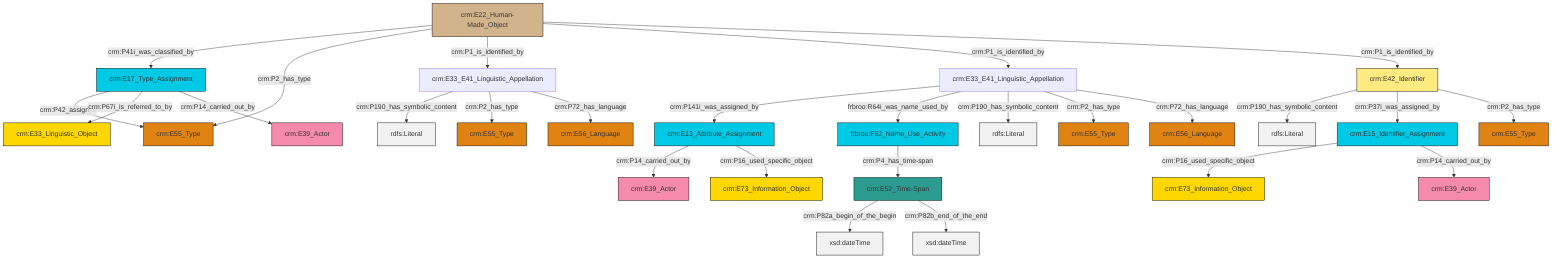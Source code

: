 graph TD
classDef Literal fill:#f2f2f2,stroke:#000000;
classDef CRM_Entity fill:#FFFFFF,stroke:#000000;
classDef Temporal_Entity fill:#00C9E6, stroke:#000000;
classDef Type fill:#E18312, stroke:#000000;
classDef Time-Span fill:#2C9C91, stroke:#000000;
classDef Appellation fill:#FFEB7F, stroke:#000000;
classDef Place fill:#008836, stroke:#000000;
classDef Persistent_Item fill:#B266B2, stroke:#000000;
classDef Conceptual_Object fill:#FFD700, stroke:#000000;
classDef Physical_Thing fill:#D2B48C, stroke:#000000;
classDef Actor fill:#f58aad, stroke:#000000;
classDef PC_Classes fill:#4ce600, stroke:#000000;
classDef Multi fill:#cccccc,stroke:#000000;

0["crm:E33_E41_Linguistic_Appellation"]:::Default -->|crm:P141i_was_assigned_by| 1["crm:E13_Attribute_Assignment"]:::Temporal_Entity
0["crm:E33_E41_Linguistic_Appellation"]:::Default -->|frbroo:R64i_was_name_used_by| 2["frbroo:F52_Name_Use_Activity"]:::Temporal_Entity
1["crm:E13_Attribute_Assignment"]:::Temporal_Entity -->|crm:P14_carried_out_by| 18["crm:E39_Actor"]:::Actor
16["crm:E42_Identifier"]:::Appellation -->|crm:P190_has_symbolic_content| 19[rdfs:Literal]:::Literal
20["crm:E22_Human-Made_Object"]:::Physical_Thing -->|crm:P41i_was_classified_by| 5["crm:E17_Type_Assignment"]:::Temporal_Entity
0["crm:E33_E41_Linguistic_Appellation"]:::Default -->|crm:P190_has_symbolic_content| 21[rdfs:Literal]:::Literal
5["crm:E17_Type_Assignment"]:::Temporal_Entity -->|crm:P42_assigned| 9["crm:E55_Type"]:::Type
7["crm:E15_Identifier_Assignment"]:::Temporal_Entity -->|crm:P16_used_specific_object| 27["crm:E73_Information_Object"]:::Conceptual_Object
2["frbroo:F52_Name_Use_Activity"]:::Temporal_Entity -->|crm:P4_has_time-span| 28["crm:E52_Time-Span"]:::Time-Span
20["crm:E22_Human-Made_Object"]:::Physical_Thing -->|crm:P2_has_type| 9["crm:E55_Type"]:::Type
20["crm:E22_Human-Made_Object"]:::Physical_Thing -->|crm:P1_is_identified_by| 11["crm:E33_E41_Linguistic_Appellation"]:::Default
0["crm:E33_E41_Linguistic_Appellation"]:::Default -->|crm:P2_has_type| 29["crm:E55_Type"]:::Type
20["crm:E22_Human-Made_Object"]:::Physical_Thing -->|crm:P1_is_identified_by| 0["crm:E33_E41_Linguistic_Appellation"]:::Default
5["crm:E17_Type_Assignment"]:::Temporal_Entity -->|crm:P67i_is_referred_to_by| 23["crm:E33_Linguistic_Object"]:::Conceptual_Object
16["crm:E42_Identifier"]:::Appellation -->|crm:P37i_was_assigned_by| 7["crm:E15_Identifier_Assignment"]:::Temporal_Entity
0["crm:E33_E41_Linguistic_Appellation"]:::Default -->|crm:P72_has_language| 31["crm:E56_Language"]:::Type
28["crm:E52_Time-Span"]:::Time-Span -->|crm:P82a_begin_of_the_begin| 33[xsd:dateTime]:::Literal
11["crm:E33_E41_Linguistic_Appellation"]:::Default -->|crm:P190_has_symbolic_content| 38[rdfs:Literal]:::Literal
28["crm:E52_Time-Span"]:::Time-Span -->|crm:P82b_end_of_the_end| 39[xsd:dateTime]:::Literal
5["crm:E17_Type_Assignment"]:::Temporal_Entity -->|crm:P14_carried_out_by| 42["crm:E39_Actor"]:::Actor
16["crm:E42_Identifier"]:::Appellation -->|crm:P2_has_type| 13["crm:E55_Type"]:::Type
1["crm:E13_Attribute_Assignment"]:::Temporal_Entity -->|crm:P16_used_specific_object| 40["crm:E73_Information_Object"]:::Conceptual_Object
7["crm:E15_Identifier_Assignment"]:::Temporal_Entity -->|crm:P14_carried_out_by| 34["crm:E39_Actor"]:::Actor
11["crm:E33_E41_Linguistic_Appellation"]:::Default -->|crm:P2_has_type| 3["crm:E55_Type"]:::Type
11["crm:E33_E41_Linguistic_Appellation"]:::Default -->|crm:P72_has_language| 25["crm:E56_Language"]:::Type
20["crm:E22_Human-Made_Object"]:::Physical_Thing -->|crm:P1_is_identified_by| 16["crm:E42_Identifier"]:::Appellation